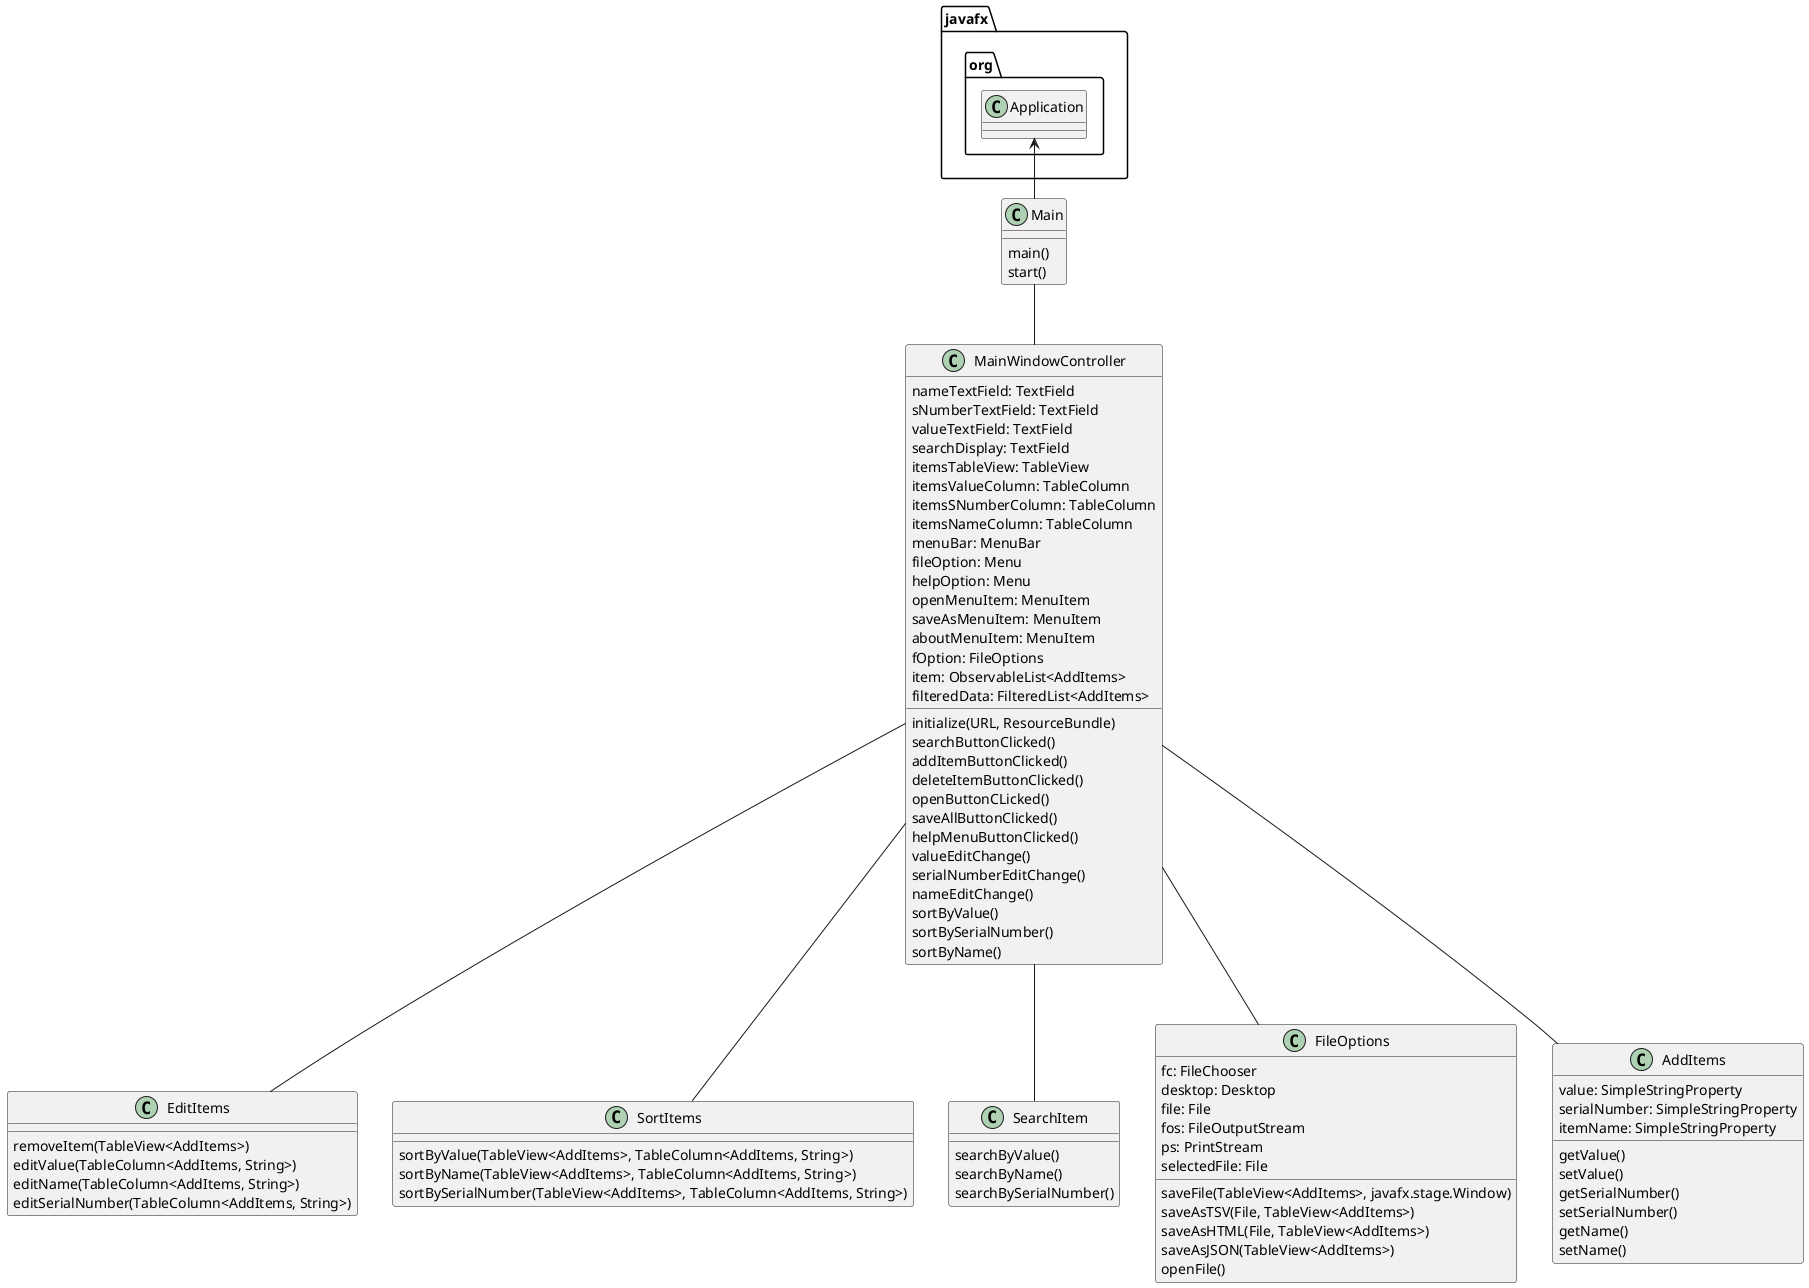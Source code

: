 @startuml

javafx.org.Application <-- Main
Main -- MainWindowController
MainWindowController -- EditItems
MainWindowController -- SortItems
MainWindowController -- SearchItem
MainWindowController -- FileOptions
MainWindowController -- AddItems

class Main{
    main()
    start()
}

class MainWindowController{
    nameTextField: TextField
    sNumberTextField: TextField
    valueTextField: TextField
    searchDisplay: TextField
    itemsTableView: TableView
    itemsValueColumn: TableColumn
    itemsSNumberColumn: TableColumn
    itemsNameColumn: TableColumn
    menuBar: MenuBar
    fileOption: Menu
    helpOption: Menu
    openMenuItem: MenuItem
    saveAsMenuItem: MenuItem
    aboutMenuItem: MenuItem
    fOption: FileOptions
    item: ObservableList<AddItems>
    filteredData: FilteredList<AddItems>

    initialize(URL, ResourceBundle)
    searchButtonClicked()
    addItemButtonClicked()
    deleteItemButtonClicked()
    openButtonCLicked()
    saveAllButtonClicked()
    helpMenuButtonClicked()
    valueEditChange()
    serialNumberEditChange()
    nameEditChange()
    sortByValue()
    sortBySerialNumber()
    sortByName()
}

class AddItems{
    value: SimpleStringProperty
    serialNumber: SimpleStringProperty
    itemName: SimpleStringProperty

    getValue()
    setValue()
    getSerialNumber()
    setSerialNumber()
    getName()
    setName()
}

class EditItems {
    removeItem(TableView<AddItems>)
    editValue(TableColumn<AddItems, String>)
    editName(TableColumn<AddItems, String>)
    editSerialNumber(TableColumn<AddItems, String>)
}

class SortItems{
    sortByValue(TableView<AddItems>, TableColumn<AddItems, String>)
    sortByName(TableView<AddItems>, TableColumn<AddItems, String>)
    sortBySerialNumber(TableView<AddItems>, TableColumn<AddItems, String>)
}

class SearchItem{
    searchByValue()
    searchByName()
    searchBySerialNumber()
}

class FileOptions{
    fc: FileChooser
    desktop: Desktop
    file: File
    fos: FileOutputStream
    ps: PrintStream
    selectedFile: File

    saveFile(TableView<AddItems>, javafx.stage.Window)
    saveAsTSV(File, TableView<AddItems>)
    saveAsHTML(File, TableView<AddItems>)
    saveAsJSON(TableView<AddItems>)
    openFile()
}

@enduml